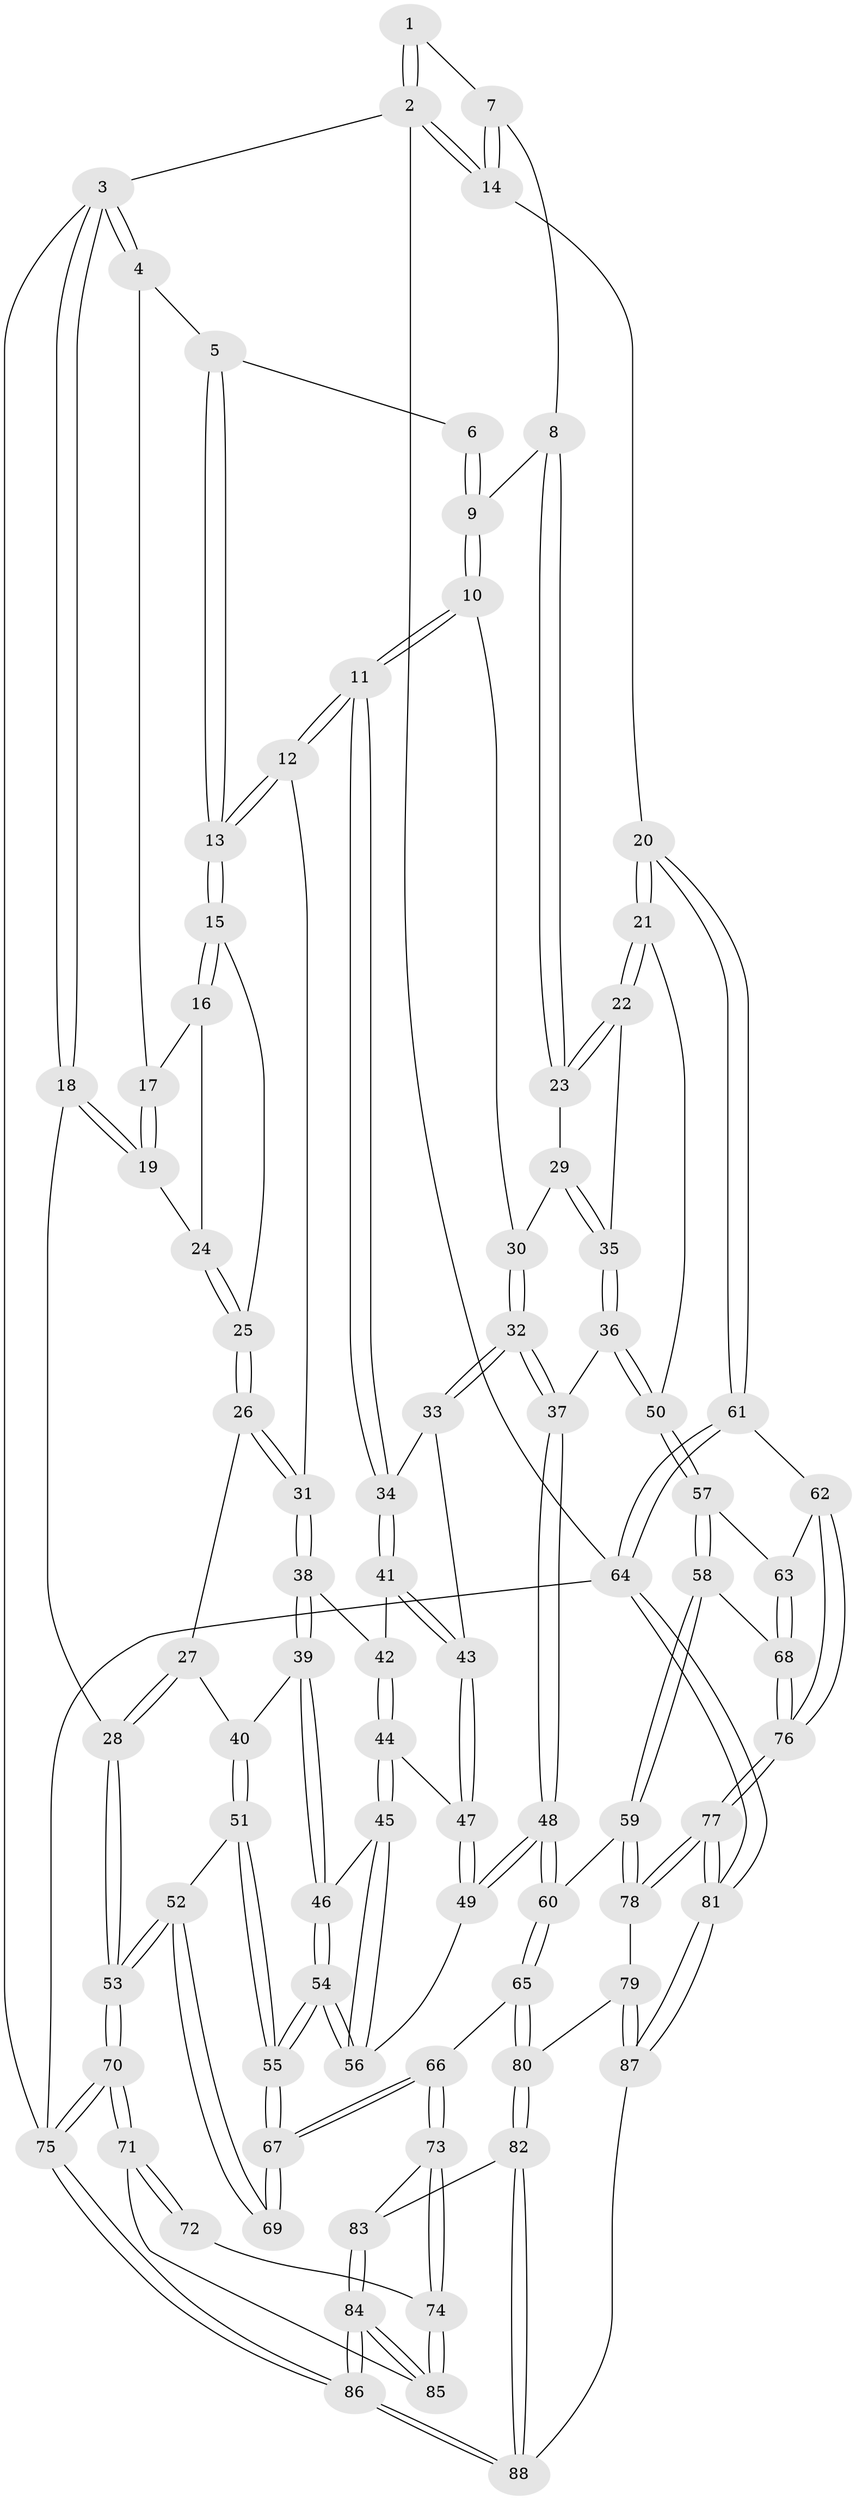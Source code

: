 // coarse degree distribution, {3: 0.037037037037037035, 6: 0.1111111111111111, 7: 0.018518518518518517, 5: 0.3888888888888889, 2: 0.05555555555555555, 4: 0.3888888888888889}
// Generated by graph-tools (version 1.1) at 2025/24/03/03/25 07:24:40]
// undirected, 88 vertices, 217 edges
graph export_dot {
graph [start="1"]
  node [color=gray90,style=filled];
  1 [pos="+0.9361208922366712+0"];
  2 [pos="+1+0"];
  3 [pos="+0+0"];
  4 [pos="+0.20433812549352495+0"];
  5 [pos="+0.29404751023167414+0"];
  6 [pos="+0.6210661263432052+0"];
  7 [pos="+0.8622379509770548+0.006332307383522123"];
  8 [pos="+0.8119680931355734+0.11757668245966191"];
  9 [pos="+0.6279382651148168+0.1671385662378905"];
  10 [pos="+0.5986342209871648+0.20786629246548283"];
  11 [pos="+0.5739046453607537+0.21948329364016406"];
  12 [pos="+0.455374153402498+0.20480732115018532"];
  13 [pos="+0.44462770125921874+0.18678711969930967"];
  14 [pos="+1+0.3241835000392088"];
  15 [pos="+0.17846564810599153+0.13782050779616944"];
  16 [pos="+0.17498677887441969+0.12006578497533808"];
  17 [pos="+0.17049343630143518+0.08817989534148464"];
  18 [pos="+0+0.2033858127075322"];
  19 [pos="+0+0.17983078216674955"];
  20 [pos="+1+0.3452311946447587"];
  21 [pos="+1+0.344926818578774"];
  22 [pos="+1+0.31501993343118"];
  23 [pos="+0.9123046053335898+0.25584512409510857"];
  24 [pos="+0.02063257922022183+0.19074981342752872"];
  25 [pos="+0.1739183457338327+0.22900911783989872"];
  26 [pos="+0.17892056984881222+0.2521251723715077"];
  27 [pos="+0.16696883777916322+0.28017292483279044"];
  28 [pos="+0+0.4385305547750524"];
  29 [pos="+0.7401835687659452+0.30572928299441954"];
  30 [pos="+0.727507638322249+0.2999704193908888"];
  31 [pos="+0.404832922987808+0.2557486510309197"];
  32 [pos="+0.6666496757407455+0.44975079598004075"];
  33 [pos="+0.6371249917105093+0.40036576002293556"];
  34 [pos="+0.5745525847575277+0.24422021524634957"];
  35 [pos="+0.7704259768668772+0.3855084074347858"];
  36 [pos="+0.7650811439270641+0.49394716936185157"];
  37 [pos="+0.6830187793185356+0.5017550560147811"];
  38 [pos="+0.39111849534607696+0.30431987886439804"];
  39 [pos="+0.27056542046851695+0.4312365798384923"];
  40 [pos="+0.2430903928521301+0.428116366381101"];
  41 [pos="+0.5319129096851697+0.404355677423266"];
  42 [pos="+0.430135175775941+0.40627630877996146"];
  43 [pos="+0.5379824204061844+0.43922433635125196"];
  44 [pos="+0.42810650478040196+0.42548788843910695"];
  45 [pos="+0.3961786645573004+0.4895293611731873"];
  46 [pos="+0.2723506923112424+0.4331216682157456"];
  47 [pos="+0.5398074643118045+0.4788515168108074"];
  48 [pos="+0.5832644704815508+0.575456722215981"];
  49 [pos="+0.5625274913899756+0.5586743300968897"];
  50 [pos="+0.8070636529168793+0.5134027726375125"];
  51 [pos="+0.17362901199702174+0.4839557396294496"];
  52 [pos="+0+0.5350368184201417"];
  53 [pos="+0+0.5154535526729243"];
  54 [pos="+0.3154870403577816+0.6463577945113036"];
  55 [pos="+0.29787650819992617+0.6862209744469416"];
  56 [pos="+0.4165360535877209+0.5351942025374012"];
  57 [pos="+0.8122274829714443+0.5332849039065478"];
  58 [pos="+0.7023410762945683+0.6961794171037182"];
  59 [pos="+0.6093034979165434+0.6806251230068323"];
  60 [pos="+0.5860653585662098+0.6469429446352073"];
  61 [pos="+1+0.6348162174105247"];
  62 [pos="+0.9222990854530132+0.6512681326098216"];
  63 [pos="+0.8610270771321586+0.6250748970543308"];
  64 [pos="+1+1"];
  65 [pos="+0.33305953975228214+0.7477539178982017"];
  66 [pos="+0.31106923017452587+0.7425024906975465"];
  67 [pos="+0.29574502931985014+0.6995226868160518"];
  68 [pos="+0.76448418657975+0.7257611467251304"];
  69 [pos="+0.12281989151042201+0.640435654298646"];
  70 [pos="+0+0.8627654573595459"];
  71 [pos="+0.08134041414357279+0.8573820912413116"];
  72 [pos="+0.11647810699986444+0.6820679580641738"];
  73 [pos="+0.2609639841821792+0.8068838996279607"];
  74 [pos="+0.1714396174745944+0.8423759885803054"];
  75 [pos="+0+1"];
  76 [pos="+0.8368811011575255+0.8706953861898241"];
  77 [pos="+0.8378389654120134+0.8755053732993856"];
  78 [pos="+0.5916035934967517+0.8555855192027606"];
  79 [pos="+0.558865432342873+0.8923232227940421"];
  80 [pos="+0.4815355302846885+0.8832399156815887"];
  81 [pos="+1+1"];
  82 [pos="+0.3714834862145983+1"];
  83 [pos="+0.2696252485380707+0.8374321474399602"];
  84 [pos="+0.2243300266940102+1"];
  85 [pos="+0.12109748365458654+0.8634443709006385"];
  86 [pos="+0.23822257099623154+1"];
  87 [pos="+0.6508760844359901+1"];
  88 [pos="+0.3257065677819991+1"];
  1 -- 2;
  1 -- 2;
  1 -- 7;
  2 -- 3;
  2 -- 14;
  2 -- 14;
  2 -- 64;
  3 -- 4;
  3 -- 4;
  3 -- 18;
  3 -- 18;
  3 -- 75;
  4 -- 5;
  4 -- 17;
  5 -- 6;
  5 -- 13;
  5 -- 13;
  6 -- 9;
  6 -- 9;
  7 -- 8;
  7 -- 14;
  7 -- 14;
  8 -- 9;
  8 -- 23;
  8 -- 23;
  9 -- 10;
  9 -- 10;
  10 -- 11;
  10 -- 11;
  10 -- 30;
  11 -- 12;
  11 -- 12;
  11 -- 34;
  11 -- 34;
  12 -- 13;
  12 -- 13;
  12 -- 31;
  13 -- 15;
  13 -- 15;
  14 -- 20;
  15 -- 16;
  15 -- 16;
  15 -- 25;
  16 -- 17;
  16 -- 24;
  17 -- 19;
  17 -- 19;
  18 -- 19;
  18 -- 19;
  18 -- 28;
  19 -- 24;
  20 -- 21;
  20 -- 21;
  20 -- 61;
  20 -- 61;
  21 -- 22;
  21 -- 22;
  21 -- 50;
  22 -- 23;
  22 -- 23;
  22 -- 35;
  23 -- 29;
  24 -- 25;
  24 -- 25;
  25 -- 26;
  25 -- 26;
  26 -- 27;
  26 -- 31;
  26 -- 31;
  27 -- 28;
  27 -- 28;
  27 -- 40;
  28 -- 53;
  28 -- 53;
  29 -- 30;
  29 -- 35;
  29 -- 35;
  30 -- 32;
  30 -- 32;
  31 -- 38;
  31 -- 38;
  32 -- 33;
  32 -- 33;
  32 -- 37;
  32 -- 37;
  33 -- 34;
  33 -- 43;
  34 -- 41;
  34 -- 41;
  35 -- 36;
  35 -- 36;
  36 -- 37;
  36 -- 50;
  36 -- 50;
  37 -- 48;
  37 -- 48;
  38 -- 39;
  38 -- 39;
  38 -- 42;
  39 -- 40;
  39 -- 46;
  39 -- 46;
  40 -- 51;
  40 -- 51;
  41 -- 42;
  41 -- 43;
  41 -- 43;
  42 -- 44;
  42 -- 44;
  43 -- 47;
  43 -- 47;
  44 -- 45;
  44 -- 45;
  44 -- 47;
  45 -- 46;
  45 -- 56;
  45 -- 56;
  46 -- 54;
  46 -- 54;
  47 -- 49;
  47 -- 49;
  48 -- 49;
  48 -- 49;
  48 -- 60;
  48 -- 60;
  49 -- 56;
  50 -- 57;
  50 -- 57;
  51 -- 52;
  51 -- 55;
  51 -- 55;
  52 -- 53;
  52 -- 53;
  52 -- 69;
  52 -- 69;
  53 -- 70;
  53 -- 70;
  54 -- 55;
  54 -- 55;
  54 -- 56;
  54 -- 56;
  55 -- 67;
  55 -- 67;
  57 -- 58;
  57 -- 58;
  57 -- 63;
  58 -- 59;
  58 -- 59;
  58 -- 68;
  59 -- 60;
  59 -- 78;
  59 -- 78;
  60 -- 65;
  60 -- 65;
  61 -- 62;
  61 -- 64;
  61 -- 64;
  62 -- 63;
  62 -- 76;
  62 -- 76;
  63 -- 68;
  63 -- 68;
  64 -- 81;
  64 -- 81;
  64 -- 75;
  65 -- 66;
  65 -- 80;
  65 -- 80;
  66 -- 67;
  66 -- 67;
  66 -- 73;
  66 -- 73;
  67 -- 69;
  67 -- 69;
  68 -- 76;
  68 -- 76;
  70 -- 71;
  70 -- 71;
  70 -- 75;
  70 -- 75;
  71 -- 72;
  71 -- 72;
  71 -- 85;
  72 -- 74;
  73 -- 74;
  73 -- 74;
  73 -- 83;
  74 -- 85;
  74 -- 85;
  75 -- 86;
  75 -- 86;
  76 -- 77;
  76 -- 77;
  77 -- 78;
  77 -- 78;
  77 -- 81;
  77 -- 81;
  78 -- 79;
  79 -- 80;
  79 -- 87;
  79 -- 87;
  80 -- 82;
  80 -- 82;
  81 -- 87;
  81 -- 87;
  82 -- 83;
  82 -- 88;
  82 -- 88;
  83 -- 84;
  83 -- 84;
  84 -- 85;
  84 -- 85;
  84 -- 86;
  84 -- 86;
  86 -- 88;
  86 -- 88;
  87 -- 88;
}
